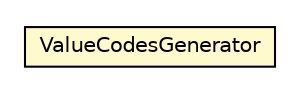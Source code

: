 #!/usr/local/bin/dot
#
# Class diagram 
# Generated by UMLGraph version R5_6-24-gf6e263 (http://www.umlgraph.org/)
#

digraph G {
	edge [fontname="Helvetica",fontsize=10,labelfontname="Helvetica",labelfontsize=10];
	node [fontname="Helvetica",fontsize=10,shape=plaintext];
	nodesep=0.25;
	ranksep=0.5;
	// org.universAAL.lddi.lib.ieeex73std.utils.ValueCodesGenerator
	c8751814 [label=<<table title="org.universAAL.lddi.lib.ieeex73std.utils.ValueCodesGenerator" border="0" cellborder="1" cellspacing="0" cellpadding="2" port="p" bgcolor="lemonChiffon" href="./ValueCodesGenerator.html">
		<tr><td><table border="0" cellspacing="0" cellpadding="1">
<tr><td align="center" balign="center"> ValueCodesGenerator </td></tr>
		</table></td></tr>
		</table>>, URL="./ValueCodesGenerator.html", fontname="Helvetica", fontcolor="black", fontsize=10.0];
}


